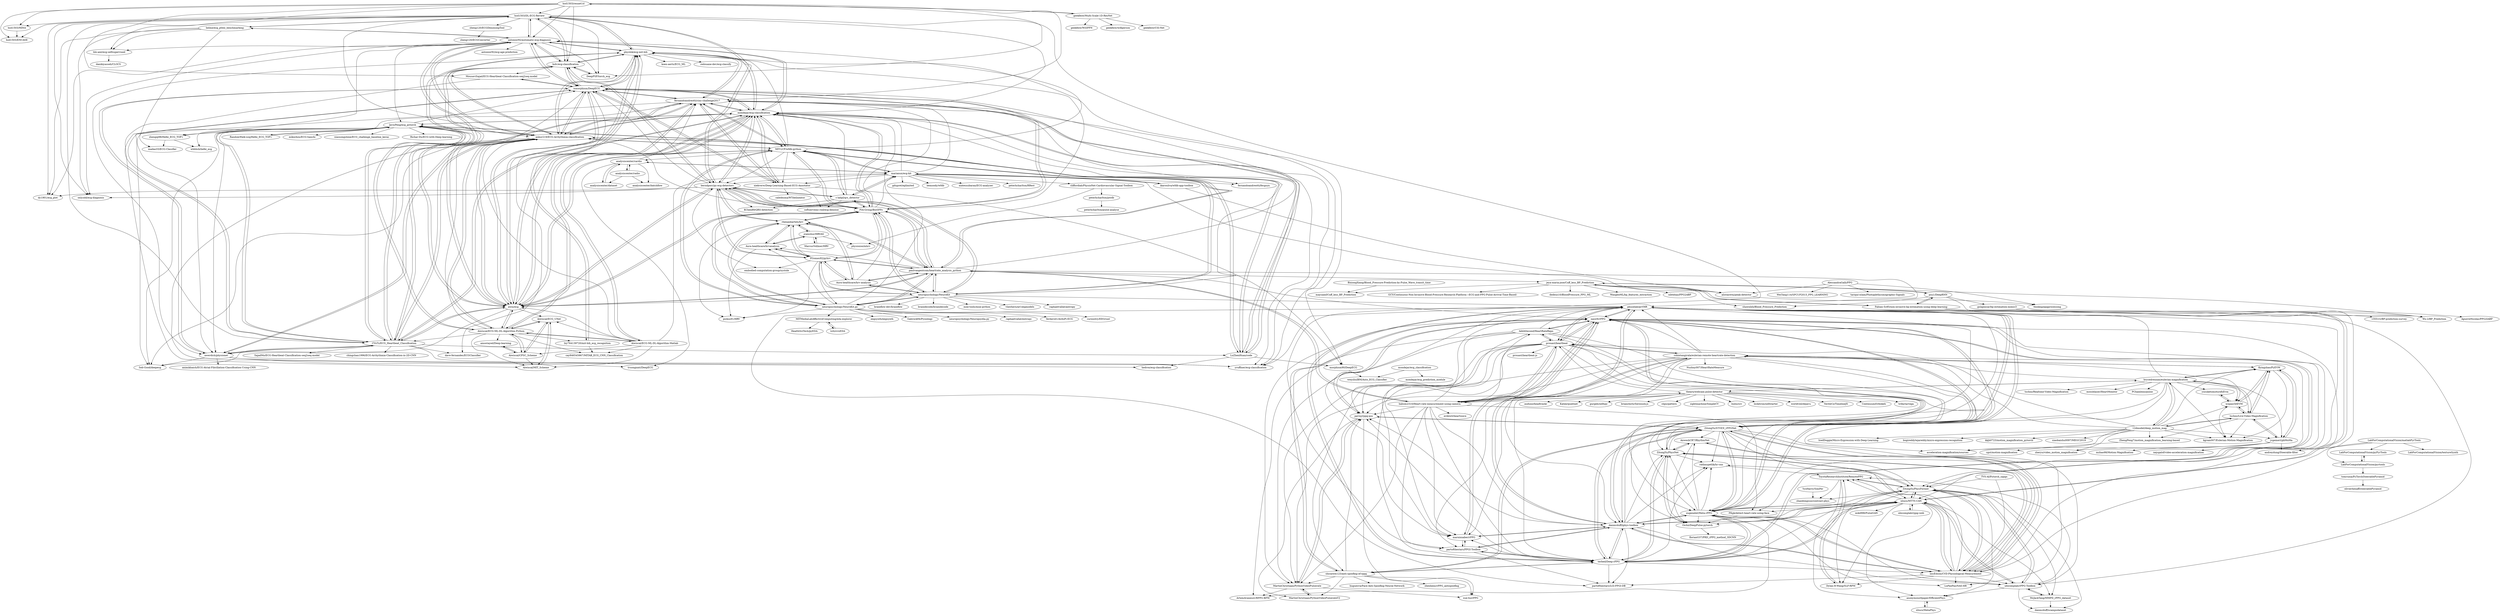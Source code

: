 digraph G {
"hsd1503/DL-ECG-Review" -> "hsd1503/MINA"
"hsd1503/DL-ECG-Review" -> "helme/ecg_ptbxl_benchmarking"
"hsd1503/DL-ECG-Review" -> "physhik/ecg-mit-bih"
"hsd1503/DL-ECG-Review" -> "antonior92/automatic-ecg-diagnosis"
"hsd1503/DL-ECG-Review" -> "hsd1503/ENCASE"
"hsd1503/DL-ECG-Review" -> "onlyzdd/ecg-diagnosis"
"hsd1503/DL-ECG-Review" -> "zheng120/ECGDenoisingTool"
"hsd1503/DL-ECG-Review" -> "DeepPSP/torch_ecg"
"hsd1503/DL-ECG-Review" -> "lxdv/ecg-classification"
"hsd1503/DL-ECG-Review" -> "mondejar/ecg-classification"
"hsd1503/DL-ECG-Review" -> "berndporr/py-ecg-detectors"
"hsd1503/DL-ECG-Review" -> "yruffiner/ecg-classification"
"hsd1503/DL-ECG-Review" -> "ankur219/ECG-Arrhythmia-classification"
"hsd1503/DL-ECG-Review" -> "dy1901/ecg_plot"
"hsd1503/DL-ECG-Review" -> "CVxTz/ECG_Heartbeat_Classification"
"ismorphism/DeepECG" -> "ankur219/ECG-Arrhythmia-classification"
"ismorphism/DeepECG" -> "mondejar/ecg-classification"
"ismorphism/DeepECG" -> "awni/ecg"
"ismorphism/DeepECG" -> "awerdich/physionet"
"ismorphism/DeepECG" -> "CVxTz/ECG_Heartbeat_Classification"
"ismorphism/DeepECG" -> "LuZhenHuan/code"
"ismorphism/DeepECG" -> "MousaviSajad/ECG-Heartbeat-Classification-seq2seq-model"
"ismorphism/DeepECG" -> "yruffiner/ecg-classification"
"ismorphism/DeepECG" -> "physhik/ecg-mit-bih"
"ismorphism/DeepECG" -> "PIA-Group/BioSPPy"
"ismorphism/DeepECG" -> "antonior92/automatic-ecg-diagnosis"
"ismorphism/DeepECG" -> "niekverw/Deep-Learning-Based-ECG-Annotator"
"ismorphism/DeepECG" -> "fernandoandreotti/cinc-challenge2017"
"ismorphism/DeepECG" -> "dave-fernandes/ECGClassifier"
"ismorphism/DeepECG" -> "lxdv/ecg-classification"
"hsd1503/resnet1d" -> "geekfeiw/Multi-Scale-1D-ResNet"
"hsd1503/resnet1d" -> "hsd1503/ENCASE"
"hsd1503/resnet1d" -> "hsd1503/DL-ECG-Review"
"hsd1503/resnet1d" -> "hsd1503/MINA"
"hsd1503/resnet1d" -> "DeepPSP/torch_ecg"
"hsd1503/resnet1d" -> "lxdv/ecg-classification"
"hsd1503/resnet1d" -> "hhi-aml/ecg-selfsupervised"
"hsd1503/resnet1d" -> "fernandoandreotti/cinc-challenge2017"
"hsd1503/resnet1d" -> "MousaviSajad/ECG-Heartbeat-Classification-seq2seq-model"
"hsd1503/resnet1d" -> "antonior92/automatic-ecg-diagnosis"
"Aiwiscal/ECG-ML-DL-Algorithm-Matlab" -> "Aiwiscal/ECG-ML-DL-Algorithm-Python"
"Aiwiscal/ECG-ML-DL-Algorithm-Matlab" -> "Aiwiscal/CPSC_Scheme"
"Aiwiscal/ECG-ML-DL-Algorithm-Matlab" -> "mondejar/ecg-classification"
"Aiwiscal/ECG-ML-DL-Algorithm-Matlab" -> "Aiwiscal/MIT_Scheme"
"Aiwiscal/ECG-ML-DL-Algorithm-Matlab" -> "Aiwiscal/ECG_UNet"
"Aiwiscal/ECG-ML-DL-Algorithm-Matlab" -> "marianux/ecg-kit"
"Aiwiscal/ECG-ML-DL-Algorithm-Matlab" -> "ankur219/ECG-Arrhythmia-classification"
"Aiwiscal/ECG-ML-DL-Algorithm-Matlab" -> "awni/ecg"
"Aiwiscal/ECG-ML-DL-Algorithm-Matlab" -> "cay846545867/MITAB_ECG_CNN_Classification"
"mondejar/ecg-classification" -> "awni/ecg"
"mondejar/ecg-classification" -> "ismorphism/DeepECG"
"mondejar/ecg-classification" -> "ankur219/ECG-Arrhythmia-classification"
"mondejar/ecg-classification" -> "physhik/ecg-mit-bih"
"mondejar/ecg-classification" -> "niekverw/Deep-Learning-Based-ECG-Annotator"
"mondejar/ecg-classification" -> "MIT-LCP/wfdb-python"
"mondejar/ecg-classification" -> "fernandoandreotti/cinc-challenge2017"
"mondejar/ecg-classification" -> "CVxTz/ECG_Heartbeat_Classification"
"mondejar/ecg-classification" -> "LuZhenHuan/code"
"mondejar/ecg-classification" -> "PIA-Group/BioSPPy"
"mondejar/ecg-classification" -> "Aiwiscal/ECG-ML-DL-Algorithm-Python"
"mondejar/ecg-classification" -> "JavisPeng/ecg_pytorch"
"mondejar/ecg-classification" -> "Aiwiscal/ECG-ML-DL-Algorithm-Matlab"
"mondejar/ecg-classification" -> "antonior92/automatic-ecg-diagnosis"
"mondejar/ecg-classification" -> "berndporr/py-ecg-detectors"
"AddASecond/HeartRateRepo" -> "pavisj/rppg-pos"
"AddASecond/HeartRateRepo" -> "nasir6/rPPG"
"AddASecond/HeartRateRepo" -> "marnixnaber/rPPG"
"AddASecond/HeartRateRepo" -> "MartinChristiaan/PythonVideoPulserate"
"AddASecond/HeartRateRepo" -> "ArtemAvanesov/RPPG-BPM"
"AddASecond/HeartRateRepo" -> "prouast/heartbeat"
"AddASecond/HeartRateRepo" -> "ZitongYu/STVEN_rPPGNet"
"AddASecond/HeartRateRepo" -> "eugenelet/Meta-rPPG"
"AddASecond/HeartRateRepo" -> "phuselab/pyVHR"
"marnixnaber/rPPG" -> "partofthestars/PPGI-Toolbox"
"marnixnaber/rPPG" -> "danmcduff/iphys-toolbox"
"marnixnaber/rPPG" -> "nasir6/rPPG"
"radimspetlik/hr-cnn" -> "ToyotaResearchInstitute/RemotePPG"
"shicaiwei123/anti-spoofing-of-rppg" -> "MartinChristiaan/PythonVideoPulserateV2"
"shicaiwei123/anti-spoofing-of-rppg" -> "zhenheny/rPPG_antispoofing"
"shicaiwei123/anti-spoofing-of-rppg" -> "huguesva/Face-Anti-Spoofing-Neural-Network" ["e"=1]
"shicaiwei123/anti-spoofing-of-rppg" -> "ZitongYu/STVEN_rPPGNet"
"shicaiwei123/anti-spoofing-of-rppg" -> "pavisj/rppg-pos"
"shicaiwei123/anti-spoofing-of-rppg" -> "MartinChristiaan/PythonVideoPulserate"
"shicaiwei123/anti-spoofing-of-rppg" -> "xue-hu/rPPG"
"shicaiwei123/anti-spoofing-of-rppg" -> "nasir6/rPPG"
"shicaiwei123/anti-spoofing-of-rppg" -> "terbed/Deep-rPPG"
"terbed/Deep-rPPG" -> "eugenelet/Meta-rPPG"
"terbed/Deep-rPPG" -> "ZitongYu/STVEN_rPPGNet"
"terbed/Deep-rPPG" -> "nasir6/rPPG"
"terbed/Deep-rPPG" -> "ZitongYu/PhysNet"
"terbed/Deep-rPPG" -> "radimspetlik/hr-cnn"
"terbed/Deep-rPPG" -> "phuselab/pyVHR"
"terbed/Deep-rPPG" -> "danmcduff/iphys-toolbox"
"terbed/Deep-rPPG" -> "xliucs/MTTS-CAN"
"terbed/Deep-rPPG" -> "partofthestars/PPGI-Toolbox"
"terbed/Deep-rPPG" -> "partofthestars/LGI-PPGI-DB"
"terbed/Deep-rPPG" -> "nxsEdson/CVD-Physiological-Measurement"
"terbed/Deep-rPPG" -> "shicaiwei123/anti-spoofing-of-rppg"
"terbed/Deep-rPPG" -> "pavisj/rppg-pos"
"terbed/Deep-rPPG" -> "ZitongYu/PhysFormer"
"terbed/Deep-rPPG" -> "marnixnaber/rPPG"
"hsd1503/MINA" -> "hsd1503/ENCASE"
"thearn/webcam-pulse-detector" -> "brycedrennan/eulerian-magnification"
"thearn/webcam-pulse-detector" -> "habom2310/Heart-rate-measurement-using-camera"
"thearn/webcam-pulse-detector" -> "prouast/heartbeat"
"thearn/webcam-pulse-detector" -> "auduno/headtrackr" ["e"=1]
"thearn/webcam-pulse-detector" -> "Katee/quietnet" ["e"=1]
"thearn/webcam-pulse-detector" -> "gurgeh/selfspy" ["e"=1]
"thearn/webcam-pulse-detector" -> "brianchirls/Seriously.js" ["e"=1]
"thearn/webcam-pulse-detector" -> "clips/pattern" ["e"=1]
"thearn/webcam-pulse-detector" -> "sightmachine/SimpleCV" ["e"=1]
"thearn/webcam-pulse-detector" -> "liuliu/ccv" ["e"=1]
"thearn/webcam-pulse-detector" -> "lockitron/selfstarter" ["e"=1]
"thearn/webcam-pulse-detector" -> "worldveil/dejavu" ["e"=1]
"thearn/webcam-pulse-detector" -> "VeriteCo/TimelineJS" ["e"=1]
"thearn/webcam-pulse-detector" -> "ContinuumIO/bokeh" ["e"=1]
"thearn/webcam-pulse-detector" -> "trifacta/vega" ["e"=1]
"yusuketomoto/ofxEvm" -> "wzpan/QtEVM"
"phuselab/pyVHR" -> "eugenelet/Meta-rPPG"
"phuselab/pyVHR" -> "xliucs/MTTS-CAN"
"phuselab/pyVHR" -> "terbed/Deep-rPPG"
"phuselab/pyVHR" -> "nasir6/rPPG"
"phuselab/pyVHR" -> "danmcduff/iphys-toolbox"
"phuselab/pyVHR" -> "ZitongYu/PhysFormer"
"phuselab/pyVHR" -> "ZitongYu/PhysNet"
"phuselab/pyVHR" -> "ubicomplab/rPPG-Toolbox"
"phuselab/pyVHR" -> "ZitongYu/STVEN_rPPGNet"
"phuselab/pyVHR" -> "partofthestars/LGI-PPGI-DB"
"phuselab/pyVHR" -> "nxsEdson/CVD-Physiological-Measurement"
"phuselab/pyVHR" -> "prouast/heartbeat"
"phuselab/pyVHR" -> "partofthestars/PPGI-Toolbox"
"phuselab/pyVHR" -> "marnixnaber/rPPG"
"phuselab/pyVHR" -> "Oichii/DeepPulse-pytorch"
"rohintangirala/eulerian-remote-heartrate-detection" -> "habom2310/Heart-rate-measurement-using-camera"
"rohintangirala/eulerian-remote-heartrate-detection" -> "phuselab/pyVHR"
"rohintangirala/eulerian-remote-heartrate-detection" -> "prouast/heartbeat"
"rohintangirala/eulerian-remote-heartrate-detection" -> "flyingzhao/PyEVM"
"rohintangirala/eulerian-remote-heartrate-detection" -> "MartinChristiaan/PythonVideoPulserate"
"rohintangirala/eulerian-remote-heartrate-detection" -> "nasir6/rPPG"
"rohintangirala/eulerian-remote-heartrate-detection" -> "terbed/Deep-rPPG"
"rohintangirala/eulerian-remote-heartrate-detection" -> "pavisj/rppg-pos"
"rohintangirala/eulerian-remote-heartrate-detection" -> "marnixnaber/rPPG"
"rohintangirala/eulerian-remote-heartrate-detection" -> "partofthestars/PPGI-Toolbox"
"rohintangirala/eulerian-remote-heartrate-detection" -> "wzpan/QtEVM"
"rohintangirala/eulerian-remote-heartrate-detection" -> "FKgk/detect-heart-rate-using-face"
"rohintangirala/eulerian-remote-heartrate-detection" -> "eugenelet/Meta-rPPG"
"rohintangirala/eulerian-remote-heartrate-detection" -> "ZitongYu/STVEN_rPPGNet"
"rohintangirala/eulerian-remote-heartrate-detection" -> "Nuzhny007/HeartRateMeasure"
"awni/ecg" -> "mondejar/ecg-classification"
"awni/ecg" -> "ankur219/ECG-Arrhythmia-classification"
"awni/ecg" -> "ismorphism/DeepECG"
"awni/ecg" -> "fernandoandreotti/cinc-challenge2017"
"awni/ecg" -> "physhik/ecg-mit-bih"
"awni/ecg" -> "antonior92/automatic-ecg-diagnosis"
"awni/ecg" -> "JavisPeng/ecg_pytorch"
"awni/ecg" -> "MIT-LCP/wfdb-python"
"awni/ecg" -> "CVxTz/ECG_Heartbeat_Classification"
"awni/ecg" -> "Aiwiscal/ECG-ML-DL-Algorithm-Python"
"awni/ecg" -> "PIA-Group/BioSPPy"
"awni/ecg" -> "Aiwiscal/ECG_UNet"
"awni/ecg" -> "paulvangentcom/heartrate_analysis_python"
"awni/ecg" -> "berndporr/py-ecg-detectors"
"awni/ecg" -> "awerdich/physionet"
"brycedrennan/eulerian-magnification" -> "flyingzhao/PyEVM"
"brycedrennan/eulerian-magnification" -> "wzpan/QtEVM"
"brycedrennan/eulerian-magnification" -> "tschnz/Live-Video-Magnification"
"brycedrennan/eulerian-magnification" -> "thearn/webcam-pulse-detector"
"brycedrennan/eulerian-magnification" -> "kgram007/Eulerian-Motion-Magnification"
"brycedrennan/eulerian-magnification" -> "PChambino/pulse"
"brycedrennan/eulerian-magnification" -> "yusuketomoto/ofxEvm"
"brycedrennan/eulerian-magnification" -> "tschnz/Realtime-Video-Magnification"
"brycedrennan/eulerian-magnification" -> "mossblaser/HeartMonitor"
"brycedrennan/eulerian-magnification" -> "jvgemert/pbMoMa"
"brycedrennan/eulerian-magnification" -> "rohintangirala/eulerian-remote-heartrate-detection"
"brycedrennan/eulerian-magnification" -> "12dmodel/deep_motion_mag"
"brycedrennan/eulerian-magnification" -> "phuselab/pyVHR"
"brycedrennan/eulerian-magnification" -> "acceleration-magnification/sources"
"brycedrennan/eulerian-magnification" -> "ZitongYu/STVEN_rPPGNet"
"jvgemert/pbMoMa" -> "acceleration-magnification/sources"
"jvgemert/pbMoMa" -> "zheryu/video_motion_magnification"
"jvgemert/pbMoMa" -> "flyingzhao/PyEVM"
"jvgemert/pbMoMa" -> "nejcgalof/video-acceleration-magnification"
"jvgemert/pbMoMa" -> "tschnz/Live-Video-Magnification"
"jvgemert/pbMoMa" -> "mzhao98/Motion-Magnification"
"jvgemert/pbMoMa" -> "andreydung/Steerable-filter"
"12dmodel/deep_motion_mag" -> "ZhengPeng7/motion_magnification_learning-based"
"12dmodel/deep_motion_mag" -> "tschnz/Live-Video-Magnification"
"12dmodel/deep_motion_mag" -> "jvgemert/pbMoMa"
"12dmodel/deep_motion_mag" -> "flyingzhao/PyEVM"
"12dmodel/deep_motion_mag" -> "wzpan/QtEVM"
"12dmodel/deep_motion_mag" -> "brycedrennan/eulerian-magnification"
"12dmodel/deep_motion_mag" -> "acceleration-magnification/sources"
"12dmodel/deep_motion_mag" -> "kkjh0723/motion_magnification_pytorch"
"12dmodel/deep_motion_mag" -> "xiaobaishu0097/MEGC2019" ["e"=1]
"12dmodel/deep_motion_mag" -> "rohintangirala/eulerian-remote-heartrate-detection"
"12dmodel/deep_motion_mag" -> "zheryu/video_motion_magnification"
"12dmodel/deep_motion_mag" -> "IcedDoggie/Micro-Expression-with-Deep-Learning" ["e"=1]
"12dmodel/deep_motion_mag" -> "prouast/heartbeat"
"12dmodel/deep_motion_mag" -> "kgram007/Eulerian-Motion-Magnification"
"12dmodel/deep_motion_mag" -> "bogireddytejareddy/micro-expression-recognition" ["e"=1]
"nasir6/rPPG" -> "eugenelet/Meta-rPPG"
"nasir6/rPPG" -> "terbed/Deep-rPPG"
"nasir6/rPPG" -> "ZitongYu/STVEN_rPPGNet"
"nasir6/rPPG" -> "phuselab/pyVHR"
"nasir6/rPPG" -> "pavisj/rppg-pos"
"nasir6/rPPG" -> "prouast/heartbeat"
"nasir6/rPPG" -> "danmcduff/iphys-toolbox"
"nasir6/rPPG" -> "marnixnaber/rPPG"
"nasir6/rPPG" -> "shicaiwei123/anti-spoofing-of-rppg"
"nasir6/rPPG" -> "MartinChristiaan/PythonVideoPulserate"
"nasir6/rPPG" -> "nxsEdson/CVD-Physiological-Measurement"
"nasir6/rPPG" -> "AddASecond/HeartRateRepo"
"nasir6/rPPG" -> "xliucs/MTTS-CAN"
"nasir6/rPPG" -> "ZitongYu/PhysFormer"
"nasir6/rPPG" -> "habom2310/Heart-rate-measurement-using-camera"
"paulvangentcom/heartrate_analysis_python" -> "neuropsychology/NeuroKit"
"paulvangentcom/heartrate_analysis_python" -> "PIA-Group/BioSPPy"
"paulvangentcom/heartrate_analysis_python" -> "PGomes92/pyhrv"
"paulvangentcom/heartrate_analysis_python" -> "neuropsychology/NeuroKit.py"
"paulvangentcom/heartrate_analysis_python" -> "berndporr/py-ecg-detectors"
"paulvangentcom/heartrate_analysis_python" -> "phuselab/pyVHR"
"paulvangentcom/heartrate_analysis_python" -> "Aura-healthcare/hrv-analysis"
"paulvangentcom/heartrate_analysis_python" -> "rhenanbartels/hrv"
"paulvangentcom/heartrate_analysis_python" -> "nasir6/rPPG"
"paulvangentcom/heartrate_analysis_python" -> "jeya-maria-jose/Cuff_less_BP_Prediction"
"paulvangentcom/heartrate_analysis_python" -> "awni/ecg"
"paulvangentcom/heartrate_analysis_python" -> "mondejar/ecg-classification"
"paulvangentcom/heartrate_analysis_python" -> "habom2310/Heart-rate-measurement-using-camera"
"paulvangentcom/heartrate_analysis_python" -> "MIT-LCP/wfdb-python"
"paulvangentcom/heartrate_analysis_python" -> "Aura-healthcare/hrvanalysis"
"neuropsychology/NeuroKit" -> "paulvangentcom/heartrate_analysis_python"
"neuropsychology/NeuroKit" -> "neuropsychology/NeuroKit.py"
"neuropsychology/NeuroKit" -> "PIA-Group/BioSPPy"
"neuropsychology/NeuroKit" -> "berndporr/py-ecg-detectors"
"neuropsychology/NeuroKit" -> "PGomes92/pyhrv"
"neuropsychology/NeuroKit" -> "brainflow-dev/brainflow" ["e"=1]
"neuropsychology/NeuroKit" -> "braindecode/braindecode" ["e"=1]
"neuropsychology/NeuroKit" -> "awni/ecg"
"neuropsychology/NeuroKit" -> "mne-tools/mne-python" ["e"=1]
"neuropsychology/NeuroKit" -> "phuselab/pyVHR"
"neuropsychology/NeuroKit" -> "MIT-LCP/wfdb-python"
"neuropsychology/NeuroKit" -> "Aura-healthcare/hrv-analysis"
"neuropsychology/NeuroKit" -> "mondejar/ecg-classification"
"neuropsychology/NeuroKit" -> "vlawhern/arl-eegmodels" ["e"=1]
"neuropsychology/NeuroKit" -> "raphaelvallat/antropy" ["e"=1]
"BixiongXiang/Blood_Pressure-Prediction-by-Pulse_Wave_transit_time" -> "maysamf/Cuff_less_BP_Prediction"
"JavisPeng/ecg_pytorch" -> "RandomWalk-xzq/Hefei_ECG_TOP1"
"JavisPeng/ecg_pytorch" -> "zhengqi98/Hefei_ECG_TOP1"
"JavisPeng/ecg_pytorch" -> "LuZhenHuan/code"
"JavisPeng/ecg_pytorch" -> "awni/ecg"
"JavisPeng/ecg_pytorch" -> "ankur219/ECG-Arrhythmia-classification"
"JavisPeng/ecg_pytorch" -> "mondejar/ecg-classification"
"JavisPeng/ecg_pytorch" -> "Seb-Good/deepecg"
"JavisPeng/ecg_pytorch" -> "wbbhcb/hefei_ecg"
"JavisPeng/ecg_pytorch" -> "mikochou/ECG-tianchi"
"JavisPeng/ecg_pytorch" -> "Aiwiscal/ECG-ML-DL-Algorithm-Python"
"JavisPeng/ecg_pytorch" -> "CVxTz/ECG_Heartbeat_Classification"
"JavisPeng/ecg_pytorch" -> "xiaosongshine/ECG_challenge_baseline_keras"
"JavisPeng/ecg_pytorch" -> "ismorphism/DeepECG"
"JavisPeng/ecg_pytorch" -> "awerdich/physionet"
"JavisPeng/ecg_pytorch" -> "Richar-Du/ECG-with-Deep-learning"
"MousaviSajad/ECG-Heartbeat-Classification-seq2seq-model" -> "ismorphism/DeepECG"
"MousaviSajad/ECG-Heartbeat-Classification-seq2seq-model" -> "Aiwiscal/MIT_Scheme"
"MIT-LCP/wfdb-python" -> "mondejar/ecg-classification"
"MIT-LCP/wfdb-python" -> "awni/ecg"
"MIT-LCP/wfdb-python" -> "fernandoandreotti/cinc-challenge2017"
"MIT-LCP/wfdb-python" -> "marianux/ecg-kit"
"MIT-LCP/wfdb-python" -> "PIA-Group/BioSPPy"
"MIT-LCP/wfdb-python" -> "ankur219/ECG-Arrhythmia-classification"
"MIT-LCP/wfdb-python" -> "berndporr/py-ecg-detectors"
"MIT-LCP/wfdb-python" -> "niekverw/Deep-Learning-Based-ECG-Annotator"
"MIT-LCP/wfdb-python" -> "paulvangentcom/heartrate_analysis_python"
"MIT-LCP/wfdb-python" -> "physhik/ecg-mit-bih"
"MIT-LCP/wfdb-python" -> "c-labpl/qrs_detector"
"MIT-LCP/wfdb-python" -> "neuropsychology/NeuroKit.py"
"MIT-LCP/wfdb-python" -> "neuropsychology/NeuroKit"
"MIT-LCP/wfdb-python" -> "antonior92/automatic-ecg-diagnosis"
"MIT-LCP/wfdb-python" -> "analysiscenter/cardio"
"ubicomplab/rPPG-Toolbox" -> "McJackTang/MMPD_rPPG_dataset"
"ubicomplab/rPPG-Toolbox" -> "danmcduff/scampsdataset"
"ubicomplab/rPPG-Toolbox" -> "xliucs/MTTS-CAN"
"ubicomplab/rPPG-Toolbox" -> "ZitongYu/PhysFormer"
"ubicomplab/rPPG-Toolbox" -> "ToyotaResearchInstitute/RemotePPG"
"ubicomplab/rPPG-Toolbox" -> "anonymous0paper/EfficientPhys"
"Aiwiscal/ECG-ML-DL-Algorithm-Python" -> "Aiwiscal/ECG-ML-DL-Algorithm-Matlab"
"Aiwiscal/ECG-ML-DL-Algorithm-Python" -> "Aiwiscal/CPSC_Scheme"
"Aiwiscal/ECG-ML-DL-Algorithm-Python" -> "Aiwiscal/MIT_Scheme"
"Aiwiscal/ECG-ML-DL-Algorithm-Python" -> "Aiwiscal/ECG_UNet"
"Aiwiscal/ECG-ML-DL-Algorithm-Python" -> "cay846545867/MITAB_ECG_CNN_Classification"
"Aiwiscal/ECG-ML-DL-Algorithm-Python" -> "mondejar/ecg-classification"
"Aiwiscal/ECG-ML-DL-Algorithm-Python" -> "amostayed/Deep-learning"
"Aiwiscal/ECG-ML-DL-Algorithm-Python" -> "JavisPeng/ecg_pytorch"
"Aiwiscal/ECG-ML-DL-Algorithm-Python" -> "awni/ecg"
"Aiwiscal/ECG-ML-DL-Algorithm-Python" -> "ankur219/ECG-Arrhythmia-classification"
"Aiwiscal/ECG-ML-DL-Algorithm-Python" -> "ismorphism/DeepECG"
"Aiwiscal/ECG-ML-DL-Algorithm-Python" -> "lxy764139720/mit-bih_ecg_recognition"
"Aiwiscal/ECG-ML-DL-Algorithm-Python" -> "CVxTz/ECG_Heartbeat_Classification"
"geekfeiw/Multi-Scale-1D-ResNet" -> "hsd1503/resnet1d"
"geekfeiw/Multi-Scale-1D-ResNet" -> "geekfeiw/CSI-Net" ["e"=1]
"geekfeiw/Multi-Scale-1D-ResNet" -> "geekfeiw/WiSPPN" ["e"=1]
"geekfeiw/Multi-Scale-1D-ResNet" -> "geekfeiw/wifiperson" ["e"=1]
"helme/ecg_ptbxl_benchmarking" -> "onlyzdd/ecg-diagnosis"
"helme/ecg_ptbxl_benchmarking" -> "hhi-aml/ecg-selfsupervised"
"helme/ecg_ptbxl_benchmarking" -> "hsd1503/DL-ECG-Review"
"helme/ecg_ptbxl_benchmarking" -> "madao33/ECG-Classfier"
"helme/ecg_ptbxl_benchmarking" -> "antonior92/automatic-ecg-diagnosis"
"helme/ecg_ptbxl_benchmarking" -> "dy1901/ecg_plot"
"lxy764139720/mit-bih_ecg_recognition" -> "cay846545867/MITAB_ECG_CNN_Classification"
"lxy764139720/mit-bih_ecg_recognition" -> "physhik/ecg-mit-bih"
"ankur219/ECG-Arrhythmia-classification" -> "ismorphism/DeepECG"
"ankur219/ECG-Arrhythmia-classification" -> "mondejar/ecg-classification"
"ankur219/ECG-Arrhythmia-classification" -> "awni/ecg"
"ankur219/ECG-Arrhythmia-classification" -> "physhik/ecg-mit-bih"
"ankur219/ECG-Arrhythmia-classification" -> "CVxTz/ECG_Heartbeat_Classification"
"ankur219/ECG-Arrhythmia-classification" -> "lxdv/ecg-classification"
"ankur219/ECG-Arrhythmia-classification" -> "awerdich/physionet"
"ankur219/ECG-Arrhythmia-classification" -> "LuZhenHuan/code"
"ankur219/ECG-Arrhythmia-classification" -> "JavisPeng/ecg_pytorch"
"ankur219/ECG-Arrhythmia-classification" -> "antonior92/automatic-ecg-diagnosis"
"ankur219/ECG-Arrhythmia-classification" -> "fernandoandreotti/cinc-challenge2017"
"ankur219/ECG-Arrhythmia-classification" -> "hedrox/ecg-classification"
"ankur219/ECG-Arrhythmia-classification" -> "Aiwiscal/ECG-ML-DL-Algorithm-Python"
"ankur219/ECG-Arrhythmia-classification" -> "MIT-LCP/wfdb-python"
"ankur219/ECG-Arrhythmia-classification" -> "Seb-Good/deepecg"
"c-labpl/qrs_detector" -> "KChen89/QRS-detection"
"c-labpl/qrs_detector" -> "berndporr/py-ecg-detectors"
"c-labpl/qrs_detector" -> "PIA-Group/BioSPPy"
"c-labpl/qrs_detector" -> "marianux/ecg-kit"
"c-labpl/qrs_detector" -> "mondejar/ecg-classification"
"c-labpl/qrs_detector" -> "softserveinc-rnd/ecg-denoise"
"c-labpl/qrs_detector" -> "MIT-LCP/wfdb-python"
"jeya-maria-jose/Cuff_less_BP_Prediction" -> "psu1/DeepRNN"
"jeya-maria-jose/Cuff_less_BP_Prediction" -> "Wu-2/BP_Prediction"
"jeya-maria-jose/Cuff_less_BP_Prediction" -> "GCY/Continuous-Non-Invasive-Blood-Pressure-Research-Platform---ECG-and-PPG-Pulse-Arrival-Time-Based-"
"jeya-maria-jose/Cuff_less_BP_Prediction" -> "Fabian-Sc85/non-invasive-bp-estimation-using-deep-learning"
"jeya-maria-jose/Cuff_less_BP_Prediction" -> "shawnlxh/Blood_Pressure_Prediction"
"jeya-maria-jose/Cuff_less_BP_Prediction" -> "maysamf/Cuff_less_BP_Prediction"
"jeya-maria-jose/Cuff_less_BP_Prediction" -> "dedeus10/BloodPressure_PPG_ML"
"jeya-maria-jose/Cuff_less_BP_Prediction" -> "WangboML/bp_features_extraction"
"jeya-maria-jose/Cuff_less_BP_Prediction" -> "alistairewj/peak-detector"
"jeya-maria-jose/Cuff_less_BP_Prediction" -> "nibtehaz/PPG2ABP"
"PIA-Group/BioSPPy" -> "neuropsychology/NeuroKit.py"
"PIA-Group/BioSPPy" -> "paulvangentcom/heartrate_analysis_python"
"PIA-Group/BioSPPy" -> "neuropsychology/NeuroKit"
"PIA-Group/BioSPPy" -> "mondejar/ecg-classification"
"PIA-Group/BioSPPy" -> "ismorphism/DeepECG"
"PIA-Group/BioSPPy" -> "c-labpl/qrs_detector"
"PIA-Group/BioSPPy" -> "MIT-LCP/wfdb-python"
"PIA-Group/BioSPPy" -> "rhenanbartels/hrv"
"PIA-Group/BioSPPy" -> "PGomes92/pyhrv"
"PIA-Group/BioSPPy" -> "berndporr/py-ecg-detectors"
"PIA-Group/BioSPPy" -> "awni/ecg"
"PIA-Group/BioSPPy" -> "marianux/ecg-kit"
"PIA-Group/BioSPPy" -> "fernandoandreotti/cinc-challenge2017"
"PIA-Group/BioSPPy" -> "ankur219/ECG-Arrhythmia-classification"
"PIA-Group/BioSPPy" -> "physhik/ecg-mit-bih"
"TVS-AI/Pytorch_rppgs" -> "ZitongYu/PhysFormer"
"TVS-AI/Pytorch_rppgs" -> "nxsEdson/CVD-Physiological-Measurement"
"anonymous0paper/EfficientPhys" -> "xliucs/MetaPhys"
"danmcduff/iphys-toolbox" -> "nxsEdson/CVD-Physiological-Measurement"
"danmcduff/iphys-toolbox" -> "xliucs/MTTS-CAN"
"danmcduff/iphys-toolbox" -> "terbed/Deep-rPPG"
"danmcduff/iphys-toolbox" -> "partofthestars/PPGI-Toolbox"
"danmcduff/iphys-toolbox" -> "ZitongYu/STVEN_rPPGNet"
"danmcduff/iphys-toolbox" -> "phuselab/pyVHR"
"danmcduff/iphys-toolbox" -> "ZitongYu/PhysNet"
"danmcduff/iphys-toolbox" -> "eugenelet/Meta-rPPG"
"danmcduff/iphys-toolbox" -> "radimspetlik/hr-cnn"
"danmcduff/iphys-toolbox" -> "partofthestars/LGI-PPGI-DB"
"danmcduff/iphys-toolbox" -> "marnixnaber/rPPG"
"danmcduff/iphys-toolbox" -> "nasir6/rPPG"
"danmcduff/iphys-toolbox" -> "ubicomplab/rPPG-Toolbox"
"danmcduff/iphys-toolbox" -> "pavisj/rppg-pos"
"danmcduff/iphys-toolbox" -> "ZitongYu/PhysFormer"
"LabForComputationalVision/matlabPyrTools" -> "LabForComputationalVision/pyPyrTools"
"LabForComputationalVision/matlabPyrTools" -> "LabForComputationalVision/textureSynth"
"LabForComputationalVision/matlabPyrTools" -> "andreydung/Steerable-filter"
"LabForComputationalVision/matlabPyrTools" -> "LabForComputationalVision/pyrtools"
"LabForComputationalVision/pyrtools" -> "LabForComputationalVision/pyPyrTools"
"LabForComputationalVision/pyrtools" -> "tomrunia/PyTorchSteerablePyramid"
"xliucs/MTTS-CAN" -> "ubicomplab/rPPG-Toolbox"
"xliucs/MTTS-CAN" -> "eugenelet/Meta-rPPG"
"xliucs/MTTS-CAN" -> "ZitongYu/PhysFormer"
"xliucs/MTTS-CAN" -> "ubicomplab/rppg-web"
"xliucs/MTTS-CAN" -> "danmcduff/iphys-toolbox"
"xliucs/MTTS-CAN" -> "phuselab/pyVHR"
"xliucs/MTTS-CAN" -> "terbed/Deep-rPPG"
"xliucs/MTTS-CAN" -> "anonymous0paper/EfficientPhys"
"xliucs/MTTS-CAN" -> "McJackTang/MMPD_rPPG_dataset"
"xliucs/MTTS-CAN" -> "nxsEdson/CVD-Physiological-Measurement"
"xliucs/MTTS-CAN" -> "Dylan-H-Wang/SLF-RPM"
"xliucs/MTTS-CAN" -> "Oichii/DeepPulse-pytorch"
"xliucs/MTTS-CAN" -> "miki998/PulseGAN"
"xliucs/MTTS-CAN" -> "ToyotaResearchInstitute/RemotePPG"
"xliucs/MTTS-CAN" -> "FKgk/detect-heart-rate-using-face"
"neuropsychology/NeuroKit.py" -> "PIA-Group/BioSPPy"
"neuropsychology/NeuroKit.py" -> "neuropsychology/NeuroKit"
"neuropsychology/NeuroKit.py" -> "paulvangentcom/heartrate_analysis_python"
"neuropsychology/NeuroKit.py" -> "neuropsychology/Neuropsydia.py"
"neuropsychology/NeuroKit.py" -> "rhenanbartels/hrv"
"neuropsychology/NeuroKit.py" -> "Aura-healthcare/hrvanalysis"
"neuropsychology/NeuroKit.py" -> "raphaelvallat/entropy" ["e"=1]
"neuropsychology/NeuroKit.py" -> "ferdavid1/ArduPi-ECG"
"neuropsychology/NeuroKit.py" -> "mondejar/ecg-classification"
"neuropsychology/NeuroKit.py" -> "pickus91/HRV"
"neuropsychology/NeuroKit.py" -> "curiositry/EEGrunt" ["e"=1]
"neuropsychology/NeuroKit.py" -> "MIT-LCP/wfdb-python"
"neuropsychology/NeuroKit.py" -> "MITMediaLabAffectiveComputing/eda-explorer"
"neuropsychology/NeuroKit.py" -> "eegsynth/eegsynth" ["e"=1]
"neuropsychology/NeuroKit.py" -> "Gabrock94/Pysiology"
"Aura-healthcare/hrv-analysis" -> "PGomes92/pyhrv"
"Aura-healthcare/hrv-analysis" -> "rhenanbartels/hrv"
"Aura-healthcare/hrv-analysis" -> "paulvangentcom/heartrate_analysis_python"
"Aura-healthcare/hrv-analysis" -> "neuropsychology/NeuroKit"
"Aura-healthcare/hrv-analysis" -> "PIA-Group/BioSPPy"
"zhengqi98/Hefei_ECG_TOP1" -> "wbbhcb/hefei_ecg"
"zhengqi98/Hefei_ECG_TOP1" -> "madao33/ECG-Classfier"
"Fabian-Sc85/non-invasive-bp-estimation-using-deep-learning" -> "jeya-maria-jose/Cuff_less_BP_Prediction"
"Fabian-Sc85/non-invasive-bp-estimation-using-deep-learning" -> "v3551G/BP-prediction-survey"
"Fabian-Sc85/non-invasive-bp-estimation-using-deep-learning" -> "psu1/DeepRNN"
"Fabian-Sc85/non-invasive-bp-estimation-using-deep-learning" -> "Wu-2/BP_Prediction"
"eugenelet/Meta-rPPG" -> "terbed/Deep-rPPG"
"eugenelet/Meta-rPPG" -> "nasir6/rPPG"
"eugenelet/Meta-rPPG" -> "ZitongYu/STVEN_rPPGNet"
"eugenelet/Meta-rPPG" -> "xliucs/MTTS-CAN"
"eugenelet/Meta-rPPG" -> "phuselab/pyVHR"
"eugenelet/Meta-rPPG" -> "ZitongYu/PhysFormer"
"eugenelet/Meta-rPPG" -> "nxsEdson/CVD-Physiological-Measurement"
"eugenelet/Meta-rPPG" -> "danmcduff/iphys-toolbox"
"eugenelet/Meta-rPPG" -> "ZitongYu/PhysNet"
"eugenelet/Meta-rPPG" -> "radimspetlik/hr-cnn"
"eugenelet/Meta-rPPG" -> "AnweshCR7/RhythmNet"
"eugenelet/Meta-rPPG" -> "Oichii/DeepPulse-pytorch"
"eugenelet/Meta-rPPG" -> "ubicomplab/rPPG-Toolbox"
"eugenelet/Meta-rPPG" -> "LuPaoPao/NAS-HR"
"eugenelet/Meta-rPPG" -> "ArtemAvanesov/RPPG-BPM"
"prouast/heartbeat" -> "nasir6/rPPG"
"prouast/heartbeat" -> "habom2310/Heart-rate-measurement-using-camera"
"prouast/heartbeat" -> "phuselab/pyVHR"
"prouast/heartbeat" -> "pavisj/rppg-pos"
"prouast/heartbeat" -> "ZitongYu/STVEN_rPPGNet"
"prouast/heartbeat" -> "AddASecond/HeartRateRepo"
"prouast/heartbeat" -> "eugenelet/Meta-rPPG"
"prouast/heartbeat" -> "danmcduff/iphys-toolbox"
"prouast/heartbeat" -> "terbed/Deep-rPPG"
"prouast/heartbeat" -> "rohintangirala/eulerian-remote-heartrate-detection"
"prouast/heartbeat" -> "MartinChristiaan/PythonVideoPulserate"
"prouast/heartbeat" -> "prouast/heartbeat-js"
"prouast/heartbeat" -> "marnixnaber/rPPG"
"prouast/heartbeat" -> "ZitongYu/PhysNet"
"prouast/heartbeat" -> "shicaiwei123/anti-spoofing-of-rppg"
"analysiscenter/cardio" -> "analysiscenter/dataset"
"analysiscenter/cardio" -> "analysiscenter/radio"
"analysiscenter/cardio" -> "fernandoandreotti/cinc-challenge2017"
"analysiscenter/cardio" -> "analysiscenter/batchflow"
"analysiscenter/cardio" -> "truongnmt/DeepECG"
"analysiscenter/cardio" -> "marianux/ecg-kit"
"analysiscenter/dataset" -> "analysiscenter/cardio"
"Aiwiscal/ECG_UNet" -> "Aiwiscal/MIT_Scheme"
"Aiwiscal/ECG_UNet" -> "Aiwiscal/CPSC_Scheme"
"Aiwiscal/ECG_UNet" -> "Aiwiscal/ECG-ML-DL-Algorithm-Python"
"flyingzhao/PyEVM" -> "tschnz/Live-Video-Magnification"
"flyingzhao/PyEVM" -> "jvgemert/pbMoMa"
"flyingzhao/PyEVM" -> "wzpan/QtEVM"
"flyingzhao/PyEVM" -> "brycedrennan/eulerian-magnification"
"flyingzhao/PyEVM" -> "kgram007/Eulerian-Motion-Magnification"
"flyingzhao/PyEVM" -> "rohintangirala/eulerian-remote-heartrate-detection"
"tschnz/Live-Video-Magnification" -> "flyingzhao/PyEVM"
"tschnz/Live-Video-Magnification" -> "jvgemert/pbMoMa"
"tschnz/Live-Video-Magnification" -> "wzpan/QtEVM"
"tschnz/Live-Video-Magnification" -> "kgram007/Eulerian-Motion-Magnification"
"tschnz/Live-Video-Magnification" -> "brycedrennan/eulerian-magnification"
"tschnz/Live-Video-Magnification" -> "12dmodel/deep_motion_mag"
"tschnz/Live-Video-Magnification" -> "ZhengPeng7/motion_magnification_learning-based"
"habom2310/Heart-rate-measurement-using-camera" -> "prouast/heartbeat"
"habom2310/Heart-rate-measurement-using-camera" -> "nasir6/rPPG"
"habom2310/Heart-rate-measurement-using-camera" -> "rohintangirala/eulerian-remote-heartrate-detection"
"habom2310/Heart-rate-measurement-using-camera" -> "danmcduff/iphys-toolbox"
"habom2310/Heart-rate-measurement-using-camera" -> "pavisj/rppg-pos"
"habom2310/Heart-rate-measurement-using-camera" -> "AddASecond/HeartRateRepo"
"habom2310/Heart-rate-measurement-using-camera" -> "phuselab/pyVHR"
"habom2310/Heart-rate-measurement-using-camera" -> "paulvangentcom/heartrate_analysis_python"
"habom2310/Heart-rate-measurement-using-camera" -> "FKgk/detect-heart-rate-using-face"
"habom2310/Heart-rate-measurement-using-camera" -> "MartinChristiaan/PythonVideoPulserate"
"habom2310/Heart-rate-measurement-using-camera" -> "terbed/Deep-rPPG"
"habom2310/Heart-rate-measurement-using-camera" -> "thearn/webcam-pulse-detector"
"habom2310/Heart-rate-measurement-using-camera" -> "erdewit/heartwave"
"habom2310/Heart-rate-measurement-using-camera" -> "marnixnaber/rPPG"
"habom2310/Heart-rate-measurement-using-camera" -> "partofthestars/PPGI-Toolbox"
"berndporr/py-ecg-detectors" -> "paulvangentcom/heartrate_analysis_python"
"berndporr/py-ecg-detectors" -> "c-labpl/qrs_detector"
"berndporr/py-ecg-detectors" -> "neuropsychology/NeuroKit"
"berndporr/py-ecg-detectors" -> "PGomes92/pyhrv"
"berndporr/py-ecg-detectors" -> "lxdv/ecg-classification"
"berndporr/py-ecg-detectors" -> "ismorphism/DeepECG"
"berndporr/py-ecg-detectors" -> "PIA-Group/BioSPPy"
"berndporr/py-ecg-detectors" -> "KChen89/QRS-detection"
"berndporr/py-ecg-detectors" -> "mondejar/ecg-classification"
"berndporr/py-ecg-detectors" -> "onlyzdd/ecg-diagnosis"
"berndporr/py-ecg-detectors" -> "dy1901/ecg_plot"
"berndporr/py-ecg-detectors" -> "hsd1503/DL-ECG-Review"
"berndporr/py-ecg-detectors" -> "rhenanbartels/hrv"
"berndporr/py-ecg-detectors" -> "awni/ecg"
"berndporr/py-ecg-detectors" -> "embodied-computation-group/systole"
"AnweshCR7/RhythmNet" -> "ZitongYu/PhysNet"
"AnweshCR7/RhythmNet" -> "nxsEdson/CVD-Physiological-Measurement"
"AnweshCR7/RhythmNet" -> "Oichii/DeepPulse-pytorch"
"Oichii/DeepPulse-pytorch" -> "ZitongYu/PhysNet"
"Oichii/DeepPulse-pytorch" -> "florianG37/PRD_rPPG_method_3DCNN"
"ZitongYu/PhysFormer" -> "ToyotaResearchInstitute/RemotePPG"
"ZitongYu/PhysFormer" -> "nxsEdson/CVD-Physiological-Measurement"
"ZitongYu/PhysFormer" -> "ubicomplab/rPPG-Toolbox"
"ZitongYu/PhysFormer" -> "ZitongYu/PhysNet"
"ZitongYu/PhysFormer" -> "danmcduff/scampsdataset"
"ZitongYu/PhysFormer" -> "xliucs/MTTS-CAN"
"ZitongYu/PhysFormer" -> "Dylan-H-Wang/SLF-RPM"
"ZitongYu/PhysFormer" -> "anonymous0paper/EfficientPhys"
"ZitongYu/PhysFormer" -> "zhaodongsun/contrast-phys"
"ZitongYu/PhysFormer" -> "McJackTang/MMPD_rPPG_dataset"
"ZitongYu/PhysNet" -> "ZitongYu/STVEN_rPPGNet"
"ZitongYu/PhysNet" -> "Oichii/DeepPulse-pytorch"
"ZitongYu/PhysNet" -> "AnweshCR7/RhythmNet"
"ZitongYu/PhysNet" -> "ZitongYu/PhysFormer"
"ZitongYu/PhysNet" -> "nxsEdson/CVD-Physiological-Measurement"
"ZitongYu/PhysNet" -> "terbed/Deep-rPPG"
"ZitongYu/PhysNet" -> "radimspetlik/hr-cnn"
"antonior92/automatic-ecg-diagnosis" -> "onlyzdd/ecg-diagnosis"
"antonior92/automatic-ecg-diagnosis" -> "physhik/ecg-mit-bih"
"antonior92/automatic-ecg-diagnosis" -> "helme/ecg_ptbxl_benchmarking"
"antonior92/automatic-ecg-diagnosis" -> "awni/ecg"
"antonior92/automatic-ecg-diagnosis" -> "lxdv/ecg-classification"
"antonior92/automatic-ecg-diagnosis" -> "hsd1503/DL-ECG-Review"
"antonior92/automatic-ecg-diagnosis" -> "antonior92/ecg-age-prediction"
"antonior92/automatic-ecg-diagnosis" -> "ismorphism/DeepECG"
"antonior92/automatic-ecg-diagnosis" -> "DeepPSP/torch_ecg"
"antonior92/automatic-ecg-diagnosis" -> "ankur219/ECG-Arrhythmia-classification"
"antonior92/automatic-ecg-diagnosis" -> "mondejar/ecg-classification"
"antonior92/automatic-ecg-diagnosis" -> "dy1901/ecg_plot"
"antonior92/automatic-ecg-diagnosis" -> "hhi-aml/ecg-selfsupervised"
"antonior92/automatic-ecg-diagnosis" -> "JavisPeng/ecg_pytorch"
"antonior92/automatic-ecg-diagnosis" -> "zhengqi98/Hefei_ECG_TOP1"
"LuZhenHuan/code" -> "morphism90/DeepECG"
"LuZhenHuan/code" -> "hedrox/ecg-classification"
"LuZhenHuan/code" -> "ismorphism/DeepECG"
"LuZhenHuan/code" -> "JavisPeng/ecg_pytorch"
"LuZhenHuan/code" -> "ankur219/ECG-Arrhythmia-classification"
"LuZhenHuan/code" -> "mondejar/ecg-classification"
"AlessandraGalli/PPG" -> "alistairewj/peak-detector"
"AlessandraGalli/PPG" -> "tariqul-islam/Photoplethysmographic-Signals"
"AlessandraGalli/PPG" -> "thinkng/ppgprocessing"
"AlessandraGalli/PPG" -> "WeiTang114/SPCUP2015_PPG_LEARNING"
"alistairewj/peak-detector" -> "thinkng/ppgprocessing"
"ikarosilva/wfdb-app-toolbox" -> "alistairewj/peak-detector"
"ikarosilva/wfdb-app-toolbox" -> "marianux/ecg-kit"
"lxdv/ecg-classification" -> "DeepPSP/torch_ecg"
"lxdv/ecg-classification" -> "ankur219/ECG-Arrhythmia-classification"
"lxdv/ecg-classification" -> "antonior92/automatic-ecg-diagnosis"
"lxdv/ecg-classification" -> "physhik/ecg-mit-bih"
"lxdv/ecg-classification" -> "CVxTz/ECG_Heartbeat_Classification"
"lxdv/ecg-classification" -> "berndporr/py-ecg-detectors"
"lxdv/ecg-classification" -> "ismorphism/DeepECG"
"lxdv/ecg-classification" -> "hsd1503/DL-ECG-Review"
"lxdv/ecg-classification" -> "MousaviSajad/ECG-Heartbeat-Classification-seq2seq-model"
"marianux/ecg-kit" -> "ikarosilva/wfdb-app-toolbox"
"marianux/ecg-kit" -> "cliffordlab/PhysioNet-Cardiovascular-Signal-Toolbox"
"marianux/ecg-kit" -> "MIT-LCP/wfdb-python"
"marianux/ecg-kit" -> "alistairewj/peak-detector"
"marianux/ecg-kit" -> "c-labpl/qrs_detector"
"marianux/ecg-kit" -> "gdupret/eplimited"
"marianux/ecg-kit" -> "niekverw/Deep-Learning-Based-ECG-Annotator"
"marianux/ecg-kit" -> "mondejar/ecg-classification"
"marianux/ecg-kit" -> "fernandoandreotti/fecgsyn"
"marianux/ecg-kit" -> "bemoody/wfdb"
"marianux/ecg-kit" -> "berndporr/py-ecg-detectors"
"marianux/ecg-kit" -> "analysiscenter/cardio"
"marianux/ecg-kit" -> "mateuszbaran/ECG-analyzer"
"marianux/ecg-kit" -> "fernandoandreotti/cinc-challenge2017"
"marianux/ecg-kit" -> "peterhcharlton/RRest"
"amostayed/Deep-learning" -> "Aiwiscal/CPSC_Scheme"
"DeepPSP/torch_ecg" -> "lxdv/ecg-classification"
"fernandoandreotti/cinc-challenge2017" -> "niekverw/Deep-Learning-Based-ECG-Annotator"
"fernandoandreotti/cinc-challenge2017" -> "Seb-Good/deepecg"
"fernandoandreotti/cinc-challenge2017" -> "yruffiner/ecg-classification"
"fernandoandreotti/cinc-challenge2017" -> "physhik/ecg-mit-bih"
"fernandoandreotti/cinc-challenge2017" -> "awni/ecg"
"fernandoandreotti/cinc-challenge2017" -> "morphism90/DeepECG"
"fernandoandreotti/cinc-challenge2017" -> "mondejar/ecg-classification"
"fernandoandreotti/cinc-challenge2017" -> "awerdich/physionet"
"fernandoandreotti/cinc-challenge2017" -> "MIT-LCP/wfdb-python"
"fernandoandreotti/cinc-challenge2017" -> "ismorphism/DeepECG"
"fernandoandreotti/cinc-challenge2017" -> "CVxTz/ECG_Heartbeat_Classification"
"fernandoandreotti/cinc-challenge2017" -> "fernandoandreotti/fecgsyn"
"fernandoandreotti/cinc-challenge2017" -> "ankur219/ECG-Arrhythmia-classification"
"wzpan/QtEVM" -> "yusuketomoto/ofxEvm"
"wzpan/QtEVM" -> "kgram007/Eulerian-Motion-Magnification"
"wzpan/QtEVM" -> "flyingzhao/PyEVM"
"wzpan/QtEVM" -> "tschnz/Live-Video-Magnification"
"physhik/ecg-mit-bih" -> "ankur219/ECG-Arrhythmia-classification"
"physhik/ecg-mit-bih" -> "CVxTz/ECG_Heartbeat_Classification"
"physhik/ecg-mit-bih" -> "hsd1503/DL-ECG-Review"
"physhik/ecg-mit-bih" -> "mondejar/ecg-classification"
"physhik/ecg-mit-bih" -> "antonior92/automatic-ecg-diagnosis"
"physhik/ecg-mit-bih" -> "fernandoandreotti/cinc-challenge2017"
"physhik/ecg-mit-bih" -> "awni/ecg"
"physhik/ecg-mit-bih" -> "koen-aerts/ECG_ML"
"physhik/ecg-mit-bih" -> "lxy764139720/mit-bih_ecg_recognition"
"physhik/ecg-mit-bih" -> "lxdv/ecg-classification"
"physhik/ecg-mit-bih" -> "ismorphism/DeepECG"
"physhik/ecg-mit-bih" -> "yruffiner/ecg-classification"
"physhik/ecg-mit-bih" -> "redouane-dev/ecg-classify"
"physhik/ecg-mit-bih" -> "awerdich/physionet"
"psu1/DeepRNN" -> "shawnlxh/Blood_Pressure_Prediction"
"psu1/DeepRNN" -> "jeya-maria-jose/Cuff_less_BP_Prediction"
"psu1/DeepRNN" -> "Wu-2/BP_Prediction"
"psu1/DeepRNN" -> "Fabian-Sc85/non-invasive-bp-estimation-using-deep-learning"
"psu1/DeepRNN" -> "gslapnicar/bp-estimation-mimic3"
"PGomes92/pyhrv" -> "Aura-healthcare/hrvanalysis"
"PGomes92/pyhrv" -> "paulvangentcom/heartrate_analysis_python"
"PGomes92/pyhrv" -> "rhenanbartels/hrv"
"PGomes92/pyhrv" -> "Aura-healthcare/hrv-analysis"
"PGomes92/pyhrv" -> "berndporr/py-ecg-detectors"
"PGomes92/pyhrv" -> "PIA-Group/BioSPPy"
"PGomes92/pyhrv" -> "pickus91/HRV"
"PGomes92/pyhrv" -> "neuropsychology/NeuroKit"
"PGomes92/pyhrv" -> "embodied-computation-group/systole"
"PGomes92/pyhrv" -> "neuropsychology/NeuroKit.py"
"ubicomplab/rppg-web" -> "xliucs/MTTS-CAN"
"mondejar/ecg_classification" -> "weiyiliuIBM/Auto_ECG_Classifier"
"mondejar/ecg_classification" -> "mondejar/ecg_prediction_module"
"ZitongYu/STVEN_rPPGNet" -> "ZitongYu/PhysNet"
"ZitongYu/STVEN_rPPGNet" -> "terbed/Deep-rPPG"
"ZitongYu/STVEN_rPPGNet" -> "eugenelet/Meta-rPPG"
"ZitongYu/STVEN_rPPGNet" -> "nxsEdson/CVD-Physiological-Measurement"
"ZitongYu/STVEN_rPPGNet" -> "ZitongYu/PhysFormer"
"ZitongYu/STVEN_rPPGNet" -> "nasir6/rPPG"
"ZitongYu/STVEN_rPPGNet" -> "pavisj/rppg-pos"
"ZitongYu/STVEN_rPPGNet" -> "danmcduff/iphys-toolbox"
"ZitongYu/STVEN_rPPGNet" -> "radimspetlik/hr-cnn"
"ZitongYu/STVEN_rPPGNet" -> "shicaiwei123/anti-spoofing-of-rppg"
"ZitongYu/STVEN_rPPGNet" -> "xliucs/MTTS-CAN"
"ZitongYu/STVEN_rPPGNet" -> "AnweshCR7/RhythmNet"
"ZitongYu/STVEN_rPPGNet" -> "phuselab/pyVHR"
"ZitongYu/STVEN_rPPGNet" -> "LuPaoPao/NAS-HR"
"ZitongYu/STVEN_rPPGNet" -> "ubicomplab/rPPG-Toolbox"
"partofthestars/PPGI-Toolbox" -> "partofthestars/LGI-PPGI-DB"
"partofthestars/PPGI-Toolbox" -> "marnixnaber/rPPG"
"partofthestars/PPGI-Toolbox" -> "terbed/Deep-rPPG"
"partofthestars/PPGI-Toolbox" -> "danmcduff/iphys-toolbox"
"RandomWalk-xzq/Hefei_ECG_TOP1" -> "JavisPeng/ecg_pytorch"
"gslapnicar/bp-estimation-mimic3" -> "AguirreNicolas/PPG2IABP"
"rhenanbartels/hrv" -> "Aura-healthcare/hrvanalysis"
"rhenanbartels/hrv" -> "pickus91/HRV"
"rhenanbartels/hrv" -> "jramshur/HRVAS"
"rhenanbartels/hrv" -> "PGomes92/pyhrv"
"rhenanbartels/hrv" -> "Aura-healthcare/hrv-analysis"
"rhenanbartels/hrv" -> "PIA-Group/BioSPPy"
"rhenanbartels/hrv" -> "paulvangentcom/heartrate_analysis_python"
"rhenanbartels/hrv" -> "neuropsychology/NeuroKit.py"
"rhenanbartels/hrv" -> "berndporr/py-ecg-detectors"
"Aiwiscal/CPSC_Scheme" -> "amostayed/Deep-learning"
"Aiwiscal/CPSC_Scheme" -> "Aiwiscal/MIT_Scheme"
"Aiwiscal/CPSC_Scheme" -> "Aiwiscal/ECG-ML-DL-Algorithm-Python"
"Aiwiscal/CPSC_Scheme" -> "Aiwiscal/ECG_UNet"
"Aiwiscal/MIT_Scheme" -> "Aiwiscal/ECG_UNet"
"hhi-aml/ecg-selfsupervised" -> "danikiyasseh/CLOCS"
"niekverw/Deep-Learning-Based-ECG-Annotator" -> "fernandoandreotti/cinc-challenge2017"
"niekverw/Deep-Learning-Based-ECG-Annotator" -> "mondejar/ecg-classification"
"niekverw/Deep-Learning-Based-ECG-Annotator" -> "ismorphism/DeepECG"
"niekverw/Deep-Learning-Based-ECG-Annotator" -> "softserveinc-rnd/ecg-denoise"
"niekverw/Deep-Learning-Based-ECG-Annotator" -> "morphism90/DeepECG"
"niekverw/Deep-Learning-Based-ECG-Annotator" -> "caledezma/WTdelineator"
"McJackTang/MMPD_rPPG_dataset" -> "ubicomplab/rPPG-Toolbox"
"McJackTang/MMPD_rPPG_dataset" -> "danmcduff/scampsdataset"
"tomrunia/PyTorchSteerablePyramid" -> "olivierhenaff/steerablePyramid"
"CVxTz/ECG_Heartbeat_Classification" -> "physhik/ecg-mit-bih"
"CVxTz/ECG_Heartbeat_Classification" -> "ankur219/ECG-Arrhythmia-classification"
"CVxTz/ECG_Heartbeat_Classification" -> "ismorphism/DeepECG"
"CVxTz/ECG_Heartbeat_Classification" -> "awerdich/physionet"
"CVxTz/ECG_Heartbeat_Classification" -> "SajadMo/ECG-Heartbeat-Classification-seq2seq-model"
"CVxTz/ECG_Heartbeat_Classification" -> "mondejar/ecg-classification"
"CVxTz/ECG_Heartbeat_Classification" -> "Seb-Good/deepecg"
"CVxTz/ECG_Heartbeat_Classification" -> "chingchan1996/ECG-Arrhythmia-Classification-in-2D-CNN"
"CVxTz/ECG_Heartbeat_Classification" -> "lxdv/ecg-classification"
"CVxTz/ECG_Heartbeat_Classification" -> "LuZhenHuan/code"
"CVxTz/ECG_Heartbeat_Classification" -> "fernandoandreotti/cinc-challenge2017"
"CVxTz/ECG_Heartbeat_Classification" -> "dave-fernandes/ECGClassifier"
"CVxTz/ECG_Heartbeat_Classification" -> "awni/ecg"
"CVxTz/ECG_Heartbeat_Classification" -> "yruffiner/ecg-classification"
"CVxTz/ECG_Heartbeat_Classification" -> "JavisPeng/ecg_pytorch"
"analysiscenter/radio" -> "analysiscenter/cardio"
"analysiscenter/radio" -> "analysiscenter/dataset"
"analysiscenter/radio" -> "analysiscenter/batchflow"
"YyzHarry/SimPer" -> "zhaodongsun/contrast-phys"
"awerdich/physionet" -> "yruffiner/ecg-classification"
"awerdich/physionet" -> "ismorphism/DeepECG"
"awerdich/physionet" -> "animikhaich/ECG-Atrial-Fibrillation-Classification-Using-CNN"
"awerdich/physionet" -> "truongnmt/DeepECG"
"awerdich/physionet" -> "CVxTz/ECG_Heartbeat_Classification"
"awerdich/physionet" -> "Seb-Good/deepecg"
"awerdich/physionet" -> "ankur219/ECG-Arrhythmia-classification"
"jramshur/HRVAS" -> "rhenanbartels/hrv"
"jramshur/HRVAS" -> "MarcusVollmer/HRV"
"jramshur/HRVAS" -> "Aura-healthcare/hrvanalysis"
"jramshur/HRVAS" -> "physiozoo/mhrv"
"Aura-healthcare/hrvanalysis" -> "rhenanbartels/hrv"
"Aura-healthcare/hrvanalysis" -> "PGomes92/pyhrv"
"Aura-healthcare/hrvanalysis" -> "pickus91/HRV"
"Aura-healthcare/hrvanalysis" -> "jramshur/HRVAS"
"pavisj/rppg-pos" -> "MartinChristiaan/PythonVideoPulserate"
"pavisj/rppg-pos" -> "MartinChristiaan/PythonVideoPulserateV2"
"pavisj/rppg-pos" -> "xue-hu/rPPG"
"pavisj/rppg-pos" -> "ZitongYu/STVEN_rPPGNet"
"pavisj/rppg-pos" -> "nasir6/rPPG"
"MITMediaLabAffectiveComputing/eda-explorer" -> "lciti/cvxEDA"
"MITMediaLabAffectiveComputing/eda-explorer" -> "HealthSciTech/pyEDA"
"LabForComputationalVision/pyPyrTools" -> "LabForComputationalVision/pyrtools"
"MartinChristiaan/PythonVideoPulserateV2" -> "MartinChristiaan/PythonVideoPulserate"
"nxsEdson/CVD-Physiological-Measurement" -> "ZitongYu/PhysFormer"
"nxsEdson/CVD-Physiological-Measurement" -> "ZitongYu/STVEN_rPPGNet"
"nxsEdson/CVD-Physiological-Measurement" -> "ZitongYu/PhysNet"
"nxsEdson/CVD-Physiological-Measurement" -> "Dylan-H-Wang/SLF-RPM"
"nxsEdson/CVD-Physiological-Measurement" -> "danmcduff/iphys-toolbox"
"nxsEdson/CVD-Physiological-Measurement" -> "AnweshCR7/RhythmNet"
"nxsEdson/CVD-Physiological-Measurement" -> "ToyotaResearchInstitute/RemotePPG"
"nxsEdson/CVD-Physiological-Measurement" -> "radimspetlik/hr-cnn"
"nxsEdson/CVD-Physiological-Measurement" -> "ubicomplab/rPPG-Toolbox"
"nxsEdson/CVD-Physiological-Measurement" -> "eugenelet/Meta-rPPG"
"nxsEdson/CVD-Physiological-Measurement" -> "LuPaoPao/NAS-HR"
"nxsEdson/CVD-Physiological-Measurement" -> "xliucs/MTTS-CAN"
"nxsEdson/CVD-Physiological-Measurement" -> "partofthestars/LGI-PPGI-DB"
"ZhengPeng7/motion_magnification_learning-based" -> "cgst/motion-magnification"
"xliucs/MetaPhys" -> "anonymous0paper/EfficientPhys"
"cliffordlab/PhysioNet-Cardiovascular-Signal-Toolbox" -> "physiozoo/mhrv"
"cliffordlab/PhysioNet-Cardiovascular-Signal-Toolbox" -> "peterhcharlton/pwdb"
"peterhcharlton/pwdb" -> "peterhcharlton/pulse-analyse"
"MarcusVollmer/HRV" -> "jramshur/HRVAS"
"FKgk/detect-heart-rate-using-face" -> "Oichii/DeepPulse-pytorch"
"morphism90/DeepECG" -> "weiyiliuIBM/Auto_ECG_Classifier"
"ToyotaResearchInstitute/RemotePPG" -> "ZitongYu/PhysFormer"
"ToyotaResearchInstitute/RemotePPG" -> "Dylan-H-Wang/SLF-RPM"
"ToyotaResearchInstitute/RemotePPG" -> "zhaodongsun/contrast-phys"
"ToyotaResearchInstitute/RemotePPG" -> "anonymous0paper/EfficientPhys"
"zheng120/ECGDenoisingTool" -> "zheng120/ECGConverter"
"lciti/cvxEDA" -> "MITMediaLabAffectiveComputing/eda-explorer"
"Dylan-H-Wang/SLF-RPM" -> "ToyotaResearchInstitute/RemotePPG"
"MartinChristiaan/PythonVideoPulserate" -> "MartinChristiaan/PythonVideoPulserateV2"
"MartinChristiaan/PythonVideoPulserate" -> "ArtemAvanesov/RPPG-BPM"
"MartinChristiaan/PythonVideoPulserate" -> "pavisj/rppg-pos"
"MartinChristiaan/PythonVideoPulserate" -> "xue-hu/rPPG"
"hsd1503/DL-ECG-Review" ["l"="29.704,37.38"]
"hsd1503/MINA" ["l"="29.752,37.392"]
"helme/ecg_ptbxl_benchmarking" ["l"="29.723,37.361"]
"physhik/ecg-mit-bih" ["l"="29.675,37.392"]
"antonior92/automatic-ecg-diagnosis" ["l"="29.691,37.373"]
"hsd1503/ENCASE" ["l"="29.747,37.383"]
"onlyzdd/ecg-diagnosis" ["l"="29.703,37.36"]
"zheng120/ECGDenoisingTool" ["l"="29.748,37.411"]
"DeepPSP/torch_ecg" ["l"="29.722,37.384"]
"lxdv/ecg-classification" ["l"="29.691,37.388"]
"mondejar/ecg-classification" ["l"="29.641,37.388"]
"berndporr/py-ecg-detectors" ["l"="29.629,37.368"]
"yruffiner/ecg-classification" ["l"="29.688,37.4"]
"ankur219/ECG-Arrhythmia-classification" ["l"="29.661,37.379"]
"dy1901/ecg_plot" ["l"="29.693,37.354"]
"CVxTz/ECG_Heartbeat_Classification" ["l"="29.679,37.382"]
"ismorphism/DeepECG" ["l"="29.663,37.389"]
"awni/ecg" ["l"="29.644,37.376"]
"awerdich/physionet" ["l"="29.671,37.374"]
"LuZhenHuan/code" ["l"="29.655,37.366"]
"MousaviSajad/ECG-Heartbeat-Classification-seq2seq-model" ["l"="29.704,37.409"]
"PIA-Group/BioSPPy" ["l"="29.61,37.373"]
"niekverw/Deep-Learning-Based-ECG-Annotator" ["l"="29.632,37.41"]
"fernandoandreotti/cinc-challenge2017" ["l"="29.652,37.4"]
"dave-fernandes/ECGClassifier" ["l"="29.711,37.397"]
"hsd1503/resnet1d" ["l"="29.734,37.396"]
"geekfeiw/Multi-Scale-1D-ResNet" ["l"="29.776,37.404"]
"hhi-aml/ecg-selfsupervised" ["l"="29.748,37.369"]
"Aiwiscal/ECG-ML-DL-Algorithm-Matlab" ["l"="29.657,37.417"]
"Aiwiscal/ECG-ML-DL-Algorithm-Python" ["l"="29.672,37.406"]
"Aiwiscal/CPSC_Scheme" ["l"="29.675,37.437"]
"Aiwiscal/MIT_Scheme" ["l"="29.687,37.428"]
"Aiwiscal/ECG_UNet" ["l"="29.673,37.423"]
"marianux/ecg-kit" ["l"="29.614,37.421"]
"cay846545867/MITAB_ECG_CNN_Classification" ["l"="29.697,37.434"]
"MIT-LCP/wfdb-python" ["l"="29.617,37.39"]
"JavisPeng/ecg_pytorch" ["l"="29.672,37.357"]
"AddASecond/HeartRateRepo" ["l"="29.449,37.276"]
"pavisj/rppg-pos" ["l"="29.438,37.271"]
"nasir6/rPPG" ["l"="29.455,37.287"]
"marnixnaber/rPPG" ["l"="29.463,37.278"]
"MartinChristiaan/PythonVideoPulserate" ["l"="29.435,37.259"]
"ArtemAvanesov/RPPG-BPM" ["l"="29.411,37.271"]
"prouast/heartbeat" ["l"="29.451,37.265"]
"ZitongYu/STVEN_rPPGNet" ["l"="29.434,37.284"]
"eugenelet/Meta-rPPG" ["l"="29.429,37.292"]
"phuselab/pyVHR" ["l"="29.462,37.3"]
"partofthestars/PPGI-Toolbox" ["l"="29.474,37.291"]
"danmcduff/iphys-toolbox" ["l"="29.446,37.301"]
"radimspetlik/hr-cnn" ["l"="29.414,37.294"]
"ToyotaResearchInstitute/RemotePPG" ["l"="29.4,37.316"]
"shicaiwei123/anti-spoofing-of-rppg" ["l"="29.425,37.271"]
"MartinChristiaan/PythonVideoPulserateV2" ["l"="29.414,37.258"]
"zhenheny/rPPG_antispoofing" ["l"="29.384,37.271"]
"huguesva/Face-Anti-Spoofing-Neural-Network" ["l"="35.196,33.2"]
"xue-hu/rPPG" ["l"="29.425,37.253"]
"terbed/Deep-rPPG" ["l"="29.443,37.29"]
"ZitongYu/PhysNet" ["l"="29.431,37.301"]
"xliucs/MTTS-CAN" ["l"="29.418,37.306"]
"partofthestars/LGI-PPGI-DB" ["l"="29.461,37.313"]
"nxsEdson/CVD-Physiological-Measurement" ["l"="29.431,37.308"]
"ZitongYu/PhysFormer" ["l"="29.419,37.315"]
"thearn/webcam-pulse-detector" ["l"="29.408,37.23"]
"brycedrennan/eulerian-magnification" ["l"="29.439,37.21"]
"habom2310/Heart-rate-measurement-using-camera" ["l"="29.477,37.276"]
"auduno/headtrackr" ["l"="28.107,27.885"]
"Katee/quietnet" ["l"="10.413,-34.148"]
"gurgeh/selfspy" ["l"="27.43,34.128"]
"brianchirls/Seriously.js" ["l"="11.059,-33.751"]
"clips/pattern" ["l"="27.254,33.866"]
"sightmachine/SimpleCV" ["l"="30.115,36.944"]
"liuliu/ccv" ["l"="28.084,27.923"]
"lockitron/selfstarter" ["l"="8.554,-30.332"]
"worldveil/dejavu" ["l"="0.587,38.518"]
"VeriteCo/TimelineJS" ["l"="11.036,-33.901"]
"ContinuumIO/bokeh" ["l"="21.762,28.79"]
"trifacta/vega" ["l"="15.166,-31.507"]
"yusuketomoto/ofxEvm" ["l"="29.429,37.177"]
"wzpan/QtEVM" ["l"="29.443,37.195"]
"ubicomplab/rPPG-Toolbox" ["l"="29.427,37.322"]
"Oichii/DeepPulse-pytorch" ["l"="29.407,37.301"]
"rohintangirala/eulerian-remote-heartrate-detection" ["l"="29.458,37.251"]
"flyingzhao/PyEVM" ["l"="29.459,37.207"]
"FKgk/detect-heart-rate-using-face" ["l"="29.421,37.279"]
"Nuzhny007/HeartRateMeasure" ["l"="29.489,37.238"]
"paulvangentcom/heartrate_analysis_python" ["l"="29.562,37.353"]
"tschnz/Live-Video-Magnification" ["l"="29.466,37.189"]
"kgram007/Eulerian-Motion-Magnification" ["l"="29.45,37.185"]
"PChambino/pulse" ["l"="29.384,37.19"]
"tschnz/Realtime-Video-Magnification" ["l"="29.404,37.168"]
"mossblaser/HeartMonitor" ["l"="29.407,37.189"]
"jvgemert/pbMoMa" ["l"="29.466,37.172"]
"12dmodel/deep_motion_mag" ["l"="29.477,37.206"]
"acceleration-magnification/sources" ["l"="29.482,37.189"]
"zheryu/video_motion_magnification" ["l"="29.486,37.177"]
"nejcgalof/video-acceleration-magnification" ["l"="29.461,37.149"]
"mzhao98/Motion-Magnification" ["l"="29.479,37.151"]
"andreydung/Steerable-filter" ["l"="29.459,37.117"]
"ZhengPeng7/motion_magnification_learning-based" ["l"="29.501,37.181"]
"kkjh0723/motion_magnification_pytorch" ["l"="29.506,37.201"]
"xiaobaishu0097/MEGC2019" ["l"="-0.77,40.421"]
"IcedDoggie/Micro-Expression-with-Deep-Learning" ["l"="-0.75,40.411"]
"bogireddytejareddy/micro-expression-recognition" ["l"="-0.768,40.432"]
"neuropsychology/NeuroKit" ["l"="29.586,37.366"]
"PGomes92/pyhrv" ["l"="29.593,37.353"]
"neuropsychology/NeuroKit.py" ["l"="29.566,37.373"]
"Aura-healthcare/hrv-analysis" ["l"="29.578,37.343"]
"rhenanbartels/hrv" ["l"="29.594,37.341"]
"jeya-maria-jose/Cuff_less_BP_Prediction" ["l"="29.489,37.459"]
"Aura-healthcare/hrvanalysis" ["l"="29.578,37.329"]
"brainflow-dev/brainflow" ["l"="28.655,37.467"]
"braindecode/braindecode" ["l"="28.589,37.459"]
"mne-tools/mne-python" ["l"="28.559,37.45"]
"vlawhern/arl-eegmodels" ["l"="28.607,37.459"]
"raphaelvallat/antropy" ["l"="28.547,37.351"]
"BixiongXiang/Blood_Pressure-Prediction-by-Pulse_Wave_transit_time" ["l"="29.471,37.514"]
"maysamf/Cuff_less_BP_Prediction" ["l"="29.478,37.492"]
"RandomWalk-xzq/Hefei_ECG_TOP1" ["l"="29.679,37.329"]
"zhengqi98/Hefei_ECG_TOP1" ["l"="29.715,37.339"]
"Seb-Good/deepecg" ["l"="29.68,37.366"]
"wbbhcb/hefei_ecg" ["l"="29.7,37.328"]
"mikochou/ECG-tianchi" ["l"="29.665,37.322"]
"xiaosongshine/ECG_challenge_baseline_keras" ["l"="29.688,37.31"]
"Richar-Du/ECG-with-Deep-learning" ["l"="29.712,37.317"]
"c-labpl/qrs_detector" ["l"="29.601,37.394"]
"analysiscenter/cardio" ["l"="29.627,37.456"]
"McJackTang/MMPD_rPPG_dataset" ["l"="29.416,37.333"]
"danmcduff/scampsdataset" ["l"="29.407,37.341"]
"anonymous0paper/EfficientPhys" ["l"="29.396,37.329"]
"amostayed/Deep-learning" ["l"="29.689,37.445"]
"lxy764139720/mit-bih_ecg_recognition" ["l"="29.695,37.418"]
"geekfeiw/CSI-Net" ["l"="21.431,27.118"]
"geekfeiw/WiSPPN" ["l"="21.413,27.11"]
"geekfeiw/wifiperson" ["l"="21.422,27.095"]
"madao33/ECG-Classfier" ["l"="29.742,37.339"]
"hedrox/ecg-classification" ["l"="29.656,37.344"]
"KChen89/QRS-detection" ["l"="29.62,37.351"]
"softserveinc-rnd/ecg-denoise" ["l"="29.592,37.418"]
"psu1/DeepRNN" ["l"="29.454,37.469"]
"Wu-2/BP_Prediction" ["l"="29.47,37.464"]
"GCY/Continuous-Non-Invasive-Blood-Pressure-Research-Platform---ECG-and-PPG-Pulse-Arrival-Time-Based-" ["l"="29.494,37.487"]
"Fabian-Sc85/non-invasive-bp-estimation-using-deep-learning" ["l"="29.47,37.477"]
"shawnlxh/Blood_Pressure_Prediction" ["l"="29.457,37.455"]
"dedeus10/BloodPressure_PPG_ML" ["l"="29.502,37.474"]
"WangboML/bp_features_extraction" ["l"="29.471,37.444"]
"alistairewj/peak-detector" ["l"="29.553,37.464"]
"nibtehaz/PPG2ABP" ["l"="29.453,37.485"]
"TVS-AI/Pytorch_rppgs" ["l"="29.431,37.341"]
"xliucs/MetaPhys" ["l"="29.379,37.343"]
"LabForComputationalVision/matlabPyrTools" ["l"="29.451,37.073"]
"LabForComputationalVision/pyPyrTools" ["l"="29.435,37.057"]
"LabForComputationalVision/textureSynth" ["l"="29.47,37.059"]
"LabForComputationalVision/pyrtools" ["l"="29.442,37.044"]
"tomrunia/PyTorchSteerablePyramid" ["l"="29.435,37.021"]
"ubicomplab/rppg-web" ["l"="29.387,37.305"]
"Dylan-H-Wang/SLF-RPM" ["l"="29.407,37.325"]
"miki998/PulseGAN" ["l"="29.379,37.315"]
"neuropsychology/Neuropsydia.py" ["l"="29.526,37.384"]
"raphaelvallat/entropy" ["l"="28.557,37.357"]
"ferdavid1/ArduPi-ECG" ["l"="29.541,37.396"]
"pickus91/HRV" ["l"="29.564,37.337"]
"curiositry/EEGrunt" ["l"="28.642,37.418"]
"MITMediaLabAffectiveComputing/eda-explorer" ["l"="29.505,37.396"]
"eegsynth/eegsynth" ["l"="28.639,37.433"]
"Gabrock94/Pysiology" ["l"="29.528,37.367"]
"v3551G/BP-prediction-survey" ["l"="29.458,37.499"]
"AnweshCR7/RhythmNet" ["l"="29.439,37.315"]
"LuPaoPao/NAS-HR" ["l"="29.403,37.29"]
"prouast/heartbeat-js" ["l"="29.391,37.257"]
"analysiscenter/dataset" ["l"="29.613,37.479"]
"analysiscenter/radio" ["l"="29.627,37.491"]
"analysiscenter/batchflow" ["l"="29.648,37.497"]
"truongnmt/DeepECG" ["l"="29.653,37.433"]
"erdewit/heartwave" ["l"="29.511,37.265"]
"embodied-computation-group/systole" ["l"="29.584,37.385"]
"florianG37/PRD_rPPG_method_3DCNN" ["l"="29.37,37.298"]
"zhaodongsun/contrast-phys" ["l"="29.375,37.328"]
"antonior92/ecg-age-prediction" ["l"="29.738,37.353"]
"morphism90/DeepECG" ["l"="29.616,37.408"]
"AlessandraGalli/PPG" ["l"="29.545,37.503"]
"tariqul-islam/Photoplethysmographic-Signals" ["l"="29.533,37.523"]
"thinkng/ppgprocessing" ["l"="29.546,37.487"]
"WeiTang114/SPCUP2015_PPG_LEARNING" ["l"="29.55,37.523"]
"ikarosilva/wfdb-app-toolbox" ["l"="29.58,37.444"]
"cliffordlab/PhysioNet-Cardiovascular-Signal-Toolbox" ["l"="29.629,37.329"]
"gdupret/eplimited" ["l"="29.596,37.459"]
"fernandoandreotti/fecgsyn" ["l"="29.636,37.433"]
"bemoody/wfdb" ["l"="29.643,37.45"]
"mateuszbaran/ECG-analyzer" ["l"="29.597,37.445"]
"peterhcharlton/RRest" ["l"="29.652,37.47"]
"koen-aerts/ECG_ML" ["l"="29.681,37.348"]
"redouane-dev/ecg-classify" ["l"="29.72,37.42"]
"gslapnicar/bp-estimation-mimic3" ["l"="29.419,37.482"]
"mondejar/ecg_classification" ["l"="29.544,37.442"]
"weiyiliuIBM/Auto_ECG_Classifier" ["l"="29.572,37.427"]
"mondejar/ecg_prediction_module" ["l"="29.529,37.453"]
"AguirreNicolas/PPG2IABP" ["l"="29.4,37.492"]
"jramshur/HRVAS" ["l"="29.592,37.309"]
"danikiyasseh/CLOCS" ["l"="29.782,37.362"]
"caledezma/WTdelineator" ["l"="29.614,37.438"]
"olivierhenaff/steerablePyramid" ["l"="29.431,37.006"]
"SajadMo/ECG-Heartbeat-Classification-seq2seq-model" ["l"="29.734,37.373"]
"chingchan1996/ECG-Arrhythmia-Classification-in-2D-CNN" ["l"="29.715,37.352"]
"YyzHarry/SimPer" ["l"="29.34,37.339"]
"animikhaich/ECG-Atrial-Fibrillation-Classification-Using-CNN" ["l"="29.693,37.339"]
"MarcusVollmer/HRV" ["l"="29.592,37.287"]
"physiozoo/mhrv" ["l"="29.619,37.302"]
"lciti/cvxEDA" ["l"="29.482,37.397"]
"HealthSciTech/pyEDA" ["l"="29.482,37.413"]
"cgst/motion-magnification" ["l"="29.518,37.167"]
"peterhcharlton/pwdb" ["l"="29.644,37.296"]
"peterhcharlton/pulse-analyse" ["l"="29.651,37.278"]
"zheng120/ECGConverter" ["l"="29.771,37.427"]
}